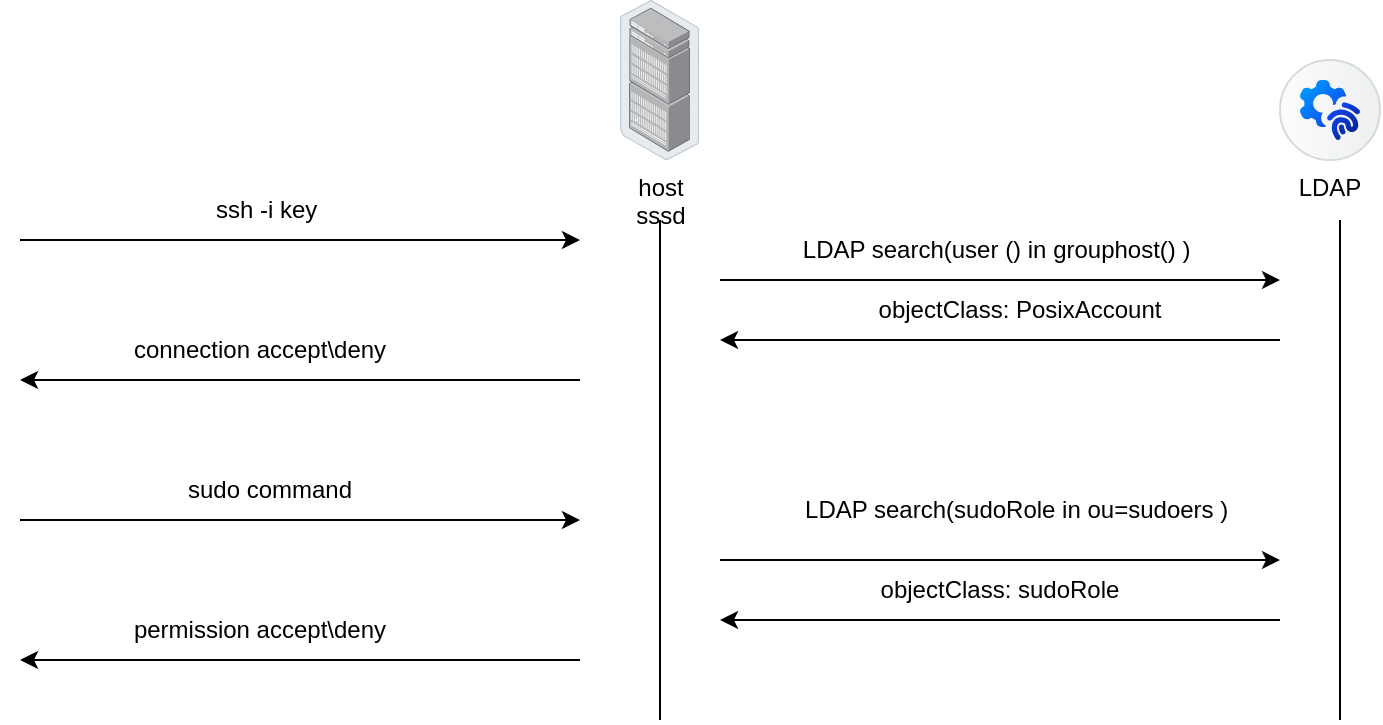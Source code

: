 <mxfile version="28.2.8">
  <diagram name="Страница — 1" id="ES0QzxzYQoj7FINaQqWn">
    <mxGraphModel dx="1281" dy="1730" grid="1" gridSize="10" guides="1" tooltips="1" connect="1" arrows="1" fold="1" page="1" pageScale="1" pageWidth="827" pageHeight="1169" math="0" shadow="0">
      <root>
        <mxCell id="0" />
        <mxCell id="1" parent="0" />
        <mxCell id="kE9ulc5vbB1E9aAx0UHr-1" value="host&lt;br&gt;sssd" style="image;points=[];aspect=fixed;html=1;align=center;shadow=0;dashed=0;image=img/lib/allied_telesis/storage/Datacenter_Server_Rack_EoR.svg;" parent="1" vertex="1">
          <mxGeometry x="380" y="-40.0" width="39.58" height="80" as="geometry" />
        </mxCell>
        <mxCell id="kE9ulc5vbB1E9aAx0UHr-2" value="LDAP" style="shape=mxgraph.sap.icon;labelPosition=center;verticalLabelPosition=bottom;align=center;verticalAlign=top;strokeWidth=1;strokeColor=#D5DADD;fillColor=#EDEFF0;gradientColor=#FCFCFC;gradientDirection=west;aspect=fixed;SAPIcon=SAP_Authorization_Management_Service" parent="1" vertex="1">
          <mxGeometry x="710" y="-10.0" width="50" height="50" as="geometry" />
        </mxCell>
        <mxCell id="kE9ulc5vbB1E9aAx0UHr-12" value="" style="endArrow=none;html=1;rounded=0;" parent="1" edge="1">
          <mxGeometry width="50" height="50" relative="1" as="geometry">
            <mxPoint x="400" y="320" as="sourcePoint" />
            <mxPoint x="400" y="70" as="targetPoint" />
          </mxGeometry>
        </mxCell>
        <mxCell id="kE9ulc5vbB1E9aAx0UHr-13" value="" style="endArrow=none;html=1;rounded=0;" parent="1" edge="1">
          <mxGeometry width="50" height="50" relative="1" as="geometry">
            <mxPoint x="740" y="320" as="sourcePoint" />
            <mxPoint x="740" y="70" as="targetPoint" />
          </mxGeometry>
        </mxCell>
        <mxCell id="kE9ulc5vbB1E9aAx0UHr-14" value="" style="endArrow=classic;html=1;rounded=0;" parent="1" edge="1">
          <mxGeometry width="50" height="50" relative="1" as="geometry">
            <mxPoint x="80" y="80" as="sourcePoint" />
            <mxPoint x="360" y="80" as="targetPoint" />
          </mxGeometry>
        </mxCell>
        <mxCell id="kE9ulc5vbB1E9aAx0UHr-15" value="" style="endArrow=classic;html=1;rounded=0;" parent="1" edge="1">
          <mxGeometry width="50" height="50" relative="1" as="geometry">
            <mxPoint x="430" y="100" as="sourcePoint" />
            <mxPoint x="710" y="100" as="targetPoint" />
          </mxGeometry>
        </mxCell>
        <mxCell id="kE9ulc5vbB1E9aAx0UHr-16" value="" style="endArrow=classic;html=1;rounded=0;" parent="1" edge="1">
          <mxGeometry width="50" height="50" relative="1" as="geometry">
            <mxPoint x="710" y="130" as="sourcePoint" />
            <mxPoint x="430" y="130" as="targetPoint" />
          </mxGeometry>
        </mxCell>
        <mxCell id="kE9ulc5vbB1E9aAx0UHr-17" value="" style="endArrow=classic;html=1;rounded=0;" parent="1" edge="1">
          <mxGeometry width="50" height="50" relative="1" as="geometry">
            <mxPoint x="360" y="150" as="sourcePoint" />
            <mxPoint x="80" y="150" as="targetPoint" />
          </mxGeometry>
        </mxCell>
        <mxCell id="kE9ulc5vbB1E9aAx0UHr-18" value="" style="endArrow=classic;html=1;rounded=0;" parent="1" edge="1">
          <mxGeometry width="50" height="50" relative="1" as="geometry">
            <mxPoint x="80" y="220" as="sourcePoint" />
            <mxPoint x="360" y="220" as="targetPoint" />
          </mxGeometry>
        </mxCell>
        <mxCell id="kE9ulc5vbB1E9aAx0UHr-19" value="" style="endArrow=classic;html=1;rounded=0;" parent="1" edge="1">
          <mxGeometry width="50" height="50" relative="1" as="geometry">
            <mxPoint x="430" y="240" as="sourcePoint" />
            <mxPoint x="710" y="240" as="targetPoint" />
          </mxGeometry>
        </mxCell>
        <mxCell id="kE9ulc5vbB1E9aAx0UHr-20" value="" style="endArrow=classic;html=1;rounded=0;" parent="1" edge="1">
          <mxGeometry width="50" height="50" relative="1" as="geometry">
            <mxPoint x="710" y="270" as="sourcePoint" />
            <mxPoint x="430" y="270" as="targetPoint" />
          </mxGeometry>
        </mxCell>
        <mxCell id="kE9ulc5vbB1E9aAx0UHr-21" value="" style="endArrow=classic;html=1;rounded=0;" parent="1" edge="1">
          <mxGeometry width="50" height="50" relative="1" as="geometry">
            <mxPoint x="360" y="290" as="sourcePoint" />
            <mxPoint x="80" y="290" as="targetPoint" />
          </mxGeometry>
        </mxCell>
        <mxCell id="kE9ulc5vbB1E9aAx0UHr-22" value="&lt;font style=&quot;font-size: 12px;&quot;&gt;ssh -i key&amp;nbsp;&lt;/font&gt;" style="text;html=1;whiteSpace=wrap;strokeColor=none;fillColor=none;align=center;verticalAlign=middle;rounded=0;" parent="1" vertex="1">
          <mxGeometry x="75" y="50" width="260" height="30" as="geometry" />
        </mxCell>
        <mxCell id="kE9ulc5vbB1E9aAx0UHr-26" value="LDAP search(user () in grouphost() )&amp;nbsp;" style="text;html=1;whiteSpace=wrap;strokeColor=none;fillColor=none;align=center;verticalAlign=middle;rounded=0;" parent="1" vertex="1">
          <mxGeometry x="460" y="70" width="220" height="30" as="geometry" />
        </mxCell>
        <mxCell id="kE9ulc5vbB1E9aAx0UHr-28" value="&lt;div&gt;objectClass: PosixAccount&lt;/div&gt;" style="text;html=1;whiteSpace=wrap;strokeColor=none;fillColor=none;align=center;verticalAlign=middle;rounded=0;" parent="1" vertex="1">
          <mxGeometry x="495" y="100" width="170" height="30" as="geometry" />
        </mxCell>
        <mxCell id="kE9ulc5vbB1E9aAx0UHr-32" value="sudo command" style="text;html=1;whiteSpace=wrap;strokeColor=none;fillColor=none;align=center;verticalAlign=middle;rounded=0;" parent="1" vertex="1">
          <mxGeometry x="160" y="190" width="90" height="30" as="geometry" />
        </mxCell>
        <mxCell id="kE9ulc5vbB1E9aAx0UHr-33" value="LDAP search(sudoRole in ou=sudoers )&amp;nbsp;" style="text;html=1;whiteSpace=wrap;strokeColor=none;fillColor=none;align=center;verticalAlign=middle;rounded=0;" parent="1" vertex="1">
          <mxGeometry x="470" y="200" width="220" height="30" as="geometry" />
        </mxCell>
        <mxCell id="kE9ulc5vbB1E9aAx0UHr-37" value="permission accept\deny" style="text;html=1;whiteSpace=wrap;strokeColor=none;fillColor=none;align=center;verticalAlign=middle;rounded=0;" parent="1" vertex="1">
          <mxGeometry x="130" y="260" width="140" height="30" as="geometry" />
        </mxCell>
        <mxCell id="CuR73UPyF55ekXB-EM0x-2" value="&lt;div&gt;objectClass: sudoRole&lt;/div&gt;" style="text;html=1;whiteSpace=wrap;strokeColor=none;fillColor=none;align=center;verticalAlign=middle;rounded=0;" vertex="1" parent="1">
          <mxGeometry x="485" y="240" width="170" height="30" as="geometry" />
        </mxCell>
        <mxCell id="CuR73UPyF55ekXB-EM0x-3" value="&lt;font style=&quot;font-size: 12px;&quot;&gt;connection&lt;/font&gt;&lt;font style=&quot;font-size: 12px;&quot;&gt;&amp;nbsp;accept\deny&lt;/font&gt;" style="text;html=1;whiteSpace=wrap;strokeColor=none;fillColor=none;align=center;verticalAlign=middle;rounded=0;" vertex="1" parent="1">
          <mxGeometry x="70" y="120" width="260" height="30" as="geometry" />
        </mxCell>
      </root>
    </mxGraphModel>
  </diagram>
</mxfile>
